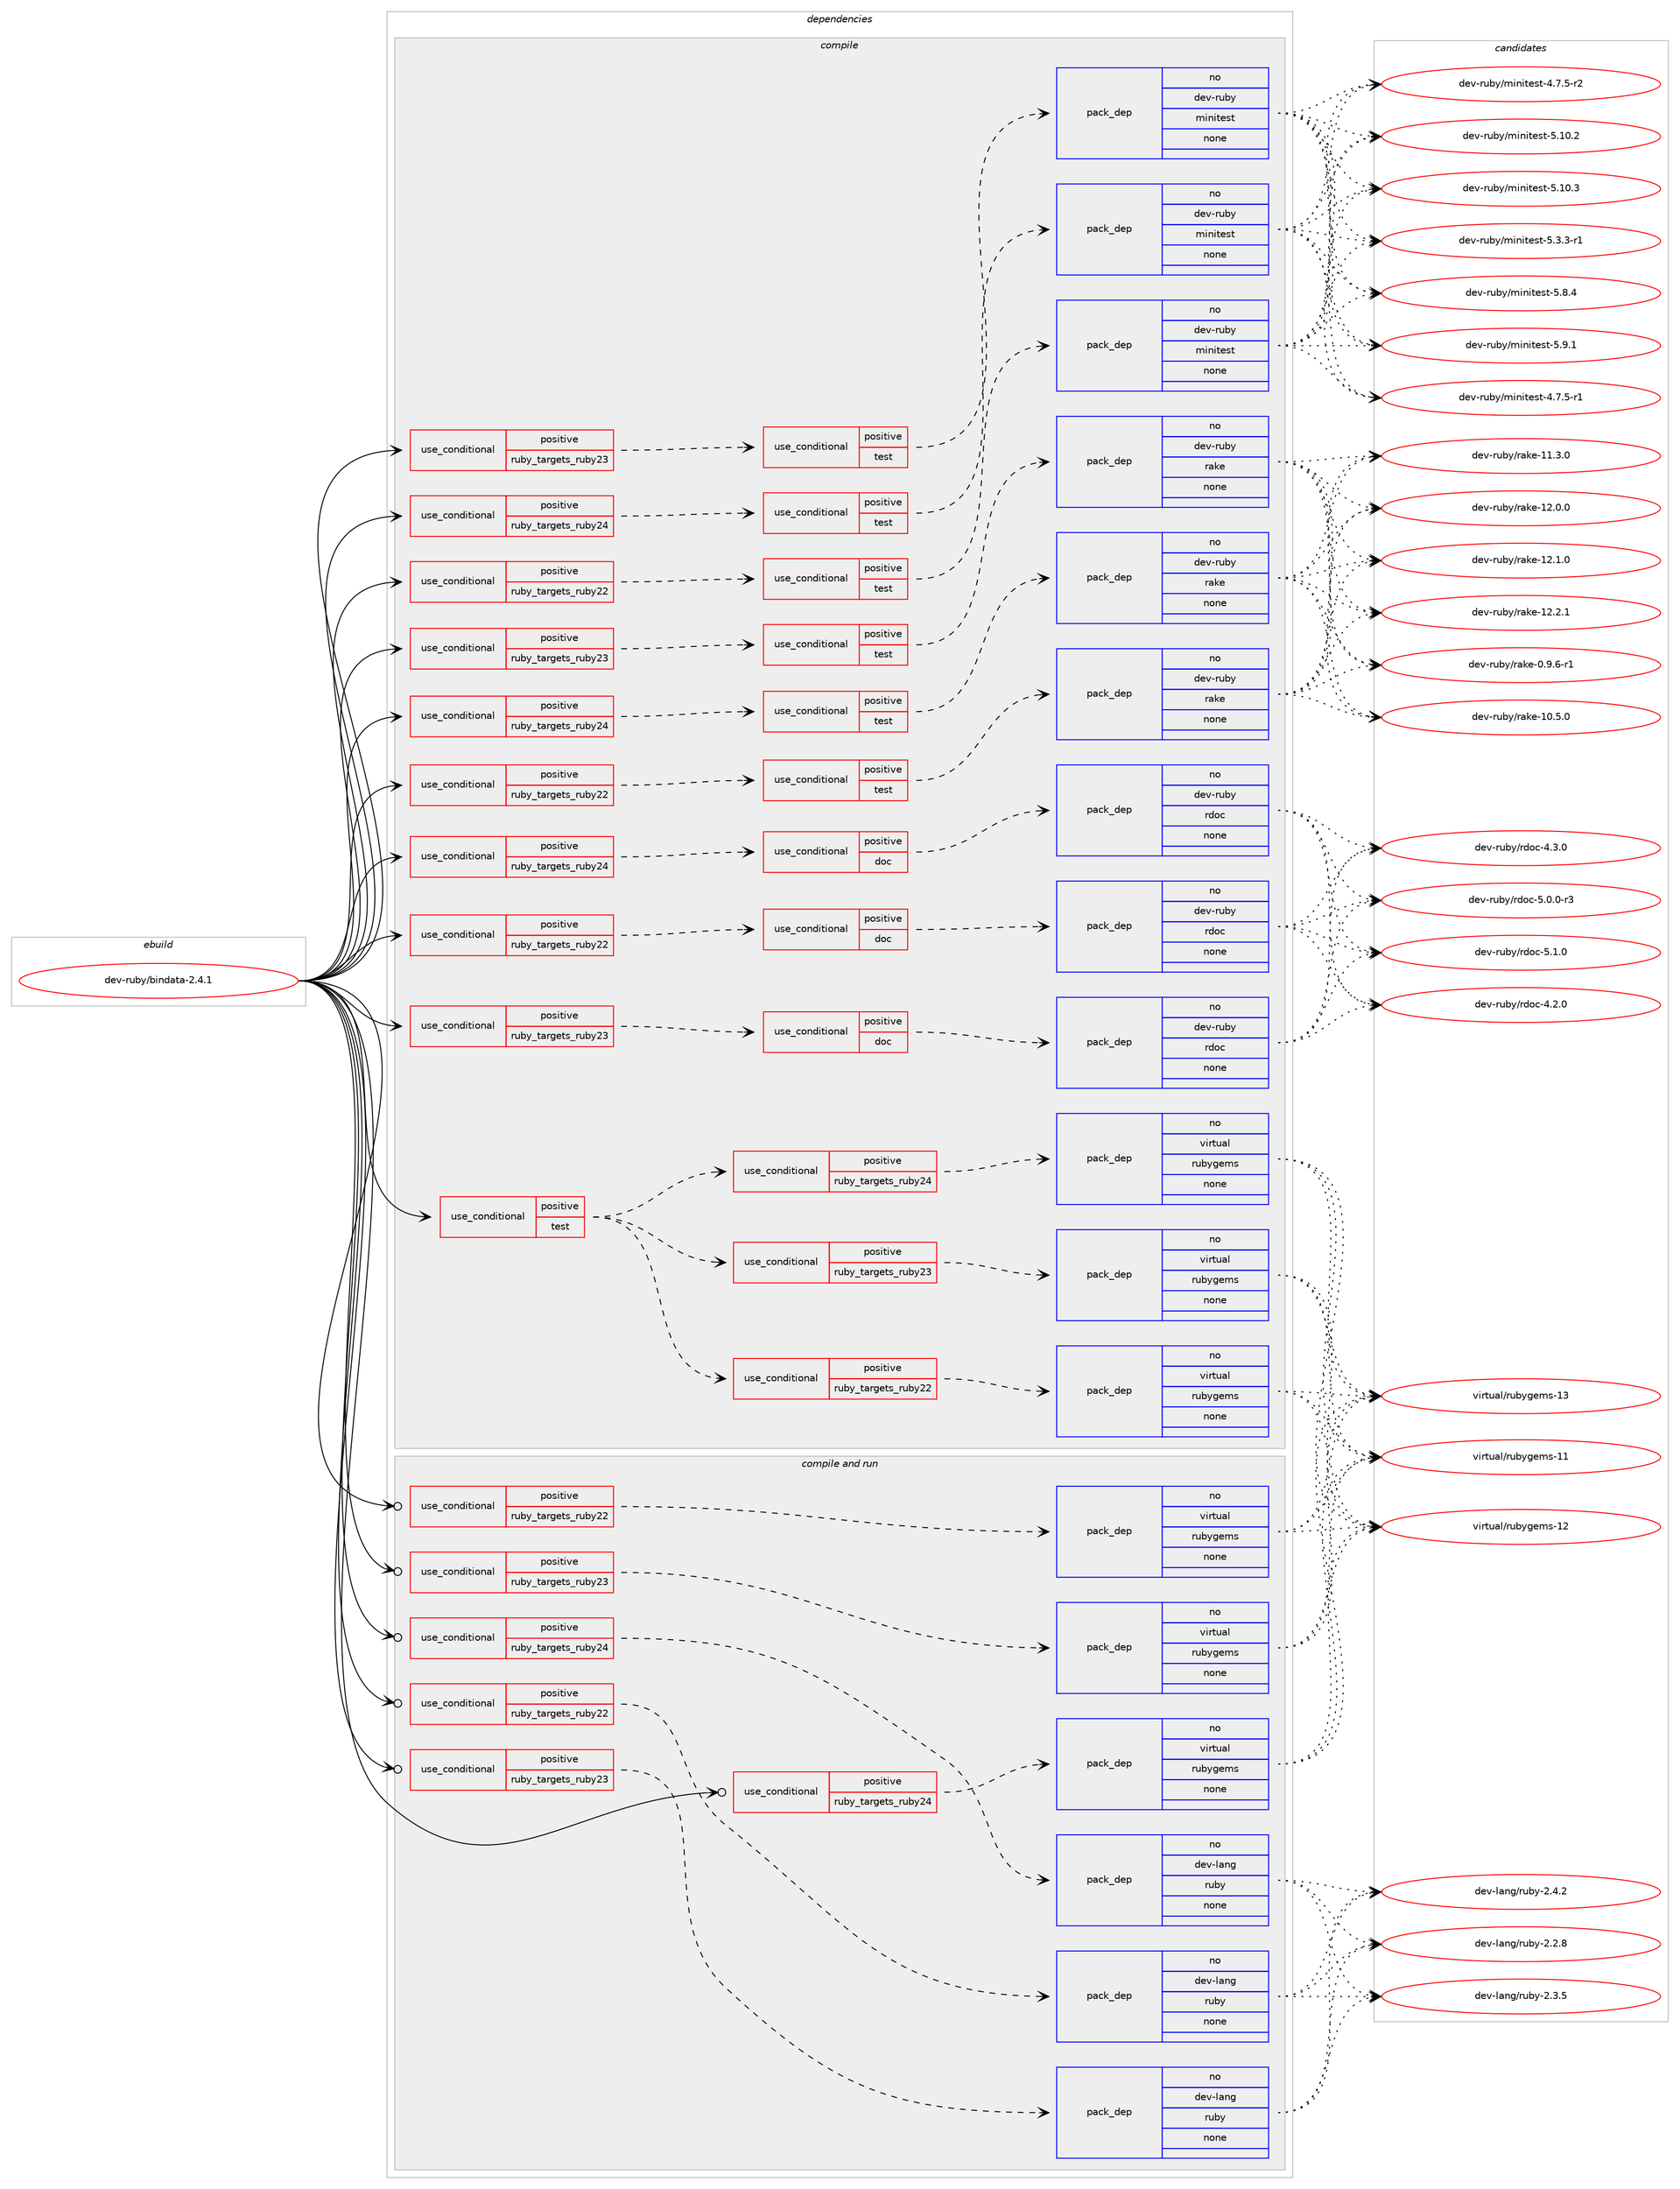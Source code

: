 digraph prolog {

# *************
# Graph options
# *************

newrank=true;
concentrate=true;
compound=true;
graph [rankdir=LR,fontname=Helvetica,fontsize=10,ranksep=1.5];#, ranksep=2.5, nodesep=0.2];
edge  [arrowhead=vee];
node  [fontname=Helvetica,fontsize=10];

# **********
# The ebuild
# **********

subgraph cluster_leftcol {
color=gray;
rank=same;
label=<<i>ebuild</i>>;
id [label="dev-ruby/bindata-2.4.1", color=red, width=4, href="../dev-ruby/bindata-2.4.1.svg"];
}

# ****************
# The dependencies
# ****************

subgraph cluster_midcol {
color=gray;
label=<<i>dependencies</i>>;
subgraph cluster_compile {
fillcolor="#eeeeee";
style=filled;
label=<<i>compile</i>>;
subgraph cond52737 {
dependency230314 [label=<<TABLE BORDER="0" CELLBORDER="1" CELLSPACING="0" CELLPADDING="4"><TR><TD ROWSPAN="3" CELLPADDING="10">use_conditional</TD></TR><TR><TD>positive</TD></TR><TR><TD>ruby_targets_ruby22</TD></TR></TABLE>>, shape=none, color=red];
subgraph cond52738 {
dependency230315 [label=<<TABLE BORDER="0" CELLBORDER="1" CELLSPACING="0" CELLPADDING="4"><TR><TD ROWSPAN="3" CELLPADDING="10">use_conditional</TD></TR><TR><TD>positive</TD></TR><TR><TD>doc</TD></TR></TABLE>>, shape=none, color=red];
subgraph pack173503 {
dependency230316 [label=<<TABLE BORDER="0" CELLBORDER="1" CELLSPACING="0" CELLPADDING="4" WIDTH="220"><TR><TD ROWSPAN="6" CELLPADDING="30">pack_dep</TD></TR><TR><TD WIDTH="110">no</TD></TR><TR><TD>dev-ruby</TD></TR><TR><TD>rdoc</TD></TR><TR><TD>none</TD></TR><TR><TD></TD></TR></TABLE>>, shape=none, color=blue];
}
dependency230315:e -> dependency230316:w [weight=20,style="dashed",arrowhead="vee"];
}
dependency230314:e -> dependency230315:w [weight=20,style="dashed",arrowhead="vee"];
}
id:e -> dependency230314:w [weight=20,style="solid",arrowhead="vee"];
subgraph cond52739 {
dependency230317 [label=<<TABLE BORDER="0" CELLBORDER="1" CELLSPACING="0" CELLPADDING="4"><TR><TD ROWSPAN="3" CELLPADDING="10">use_conditional</TD></TR><TR><TD>positive</TD></TR><TR><TD>ruby_targets_ruby22</TD></TR></TABLE>>, shape=none, color=red];
subgraph cond52740 {
dependency230318 [label=<<TABLE BORDER="0" CELLBORDER="1" CELLSPACING="0" CELLPADDING="4"><TR><TD ROWSPAN="3" CELLPADDING="10">use_conditional</TD></TR><TR><TD>positive</TD></TR><TR><TD>test</TD></TR></TABLE>>, shape=none, color=red];
subgraph pack173504 {
dependency230319 [label=<<TABLE BORDER="0" CELLBORDER="1" CELLSPACING="0" CELLPADDING="4" WIDTH="220"><TR><TD ROWSPAN="6" CELLPADDING="30">pack_dep</TD></TR><TR><TD WIDTH="110">no</TD></TR><TR><TD>dev-ruby</TD></TR><TR><TD>minitest</TD></TR><TR><TD>none</TD></TR><TR><TD></TD></TR></TABLE>>, shape=none, color=blue];
}
dependency230318:e -> dependency230319:w [weight=20,style="dashed",arrowhead="vee"];
}
dependency230317:e -> dependency230318:w [weight=20,style="dashed",arrowhead="vee"];
}
id:e -> dependency230317:w [weight=20,style="solid",arrowhead="vee"];
subgraph cond52741 {
dependency230320 [label=<<TABLE BORDER="0" CELLBORDER="1" CELLSPACING="0" CELLPADDING="4"><TR><TD ROWSPAN="3" CELLPADDING="10">use_conditional</TD></TR><TR><TD>positive</TD></TR><TR><TD>ruby_targets_ruby22</TD></TR></TABLE>>, shape=none, color=red];
subgraph cond52742 {
dependency230321 [label=<<TABLE BORDER="0" CELLBORDER="1" CELLSPACING="0" CELLPADDING="4"><TR><TD ROWSPAN="3" CELLPADDING="10">use_conditional</TD></TR><TR><TD>positive</TD></TR><TR><TD>test</TD></TR></TABLE>>, shape=none, color=red];
subgraph pack173505 {
dependency230322 [label=<<TABLE BORDER="0" CELLBORDER="1" CELLSPACING="0" CELLPADDING="4" WIDTH="220"><TR><TD ROWSPAN="6" CELLPADDING="30">pack_dep</TD></TR><TR><TD WIDTH="110">no</TD></TR><TR><TD>dev-ruby</TD></TR><TR><TD>rake</TD></TR><TR><TD>none</TD></TR><TR><TD></TD></TR></TABLE>>, shape=none, color=blue];
}
dependency230321:e -> dependency230322:w [weight=20,style="dashed",arrowhead="vee"];
}
dependency230320:e -> dependency230321:w [weight=20,style="dashed",arrowhead="vee"];
}
id:e -> dependency230320:w [weight=20,style="solid",arrowhead="vee"];
subgraph cond52743 {
dependency230323 [label=<<TABLE BORDER="0" CELLBORDER="1" CELLSPACING="0" CELLPADDING="4"><TR><TD ROWSPAN="3" CELLPADDING="10">use_conditional</TD></TR><TR><TD>positive</TD></TR><TR><TD>ruby_targets_ruby23</TD></TR></TABLE>>, shape=none, color=red];
subgraph cond52744 {
dependency230324 [label=<<TABLE BORDER="0" CELLBORDER="1" CELLSPACING="0" CELLPADDING="4"><TR><TD ROWSPAN="3" CELLPADDING="10">use_conditional</TD></TR><TR><TD>positive</TD></TR><TR><TD>doc</TD></TR></TABLE>>, shape=none, color=red];
subgraph pack173506 {
dependency230325 [label=<<TABLE BORDER="0" CELLBORDER="1" CELLSPACING="0" CELLPADDING="4" WIDTH="220"><TR><TD ROWSPAN="6" CELLPADDING="30">pack_dep</TD></TR><TR><TD WIDTH="110">no</TD></TR><TR><TD>dev-ruby</TD></TR><TR><TD>rdoc</TD></TR><TR><TD>none</TD></TR><TR><TD></TD></TR></TABLE>>, shape=none, color=blue];
}
dependency230324:e -> dependency230325:w [weight=20,style="dashed",arrowhead="vee"];
}
dependency230323:e -> dependency230324:w [weight=20,style="dashed",arrowhead="vee"];
}
id:e -> dependency230323:w [weight=20,style="solid",arrowhead="vee"];
subgraph cond52745 {
dependency230326 [label=<<TABLE BORDER="0" CELLBORDER="1" CELLSPACING="0" CELLPADDING="4"><TR><TD ROWSPAN="3" CELLPADDING="10">use_conditional</TD></TR><TR><TD>positive</TD></TR><TR><TD>ruby_targets_ruby23</TD></TR></TABLE>>, shape=none, color=red];
subgraph cond52746 {
dependency230327 [label=<<TABLE BORDER="0" CELLBORDER="1" CELLSPACING="0" CELLPADDING="4"><TR><TD ROWSPAN="3" CELLPADDING="10">use_conditional</TD></TR><TR><TD>positive</TD></TR><TR><TD>test</TD></TR></TABLE>>, shape=none, color=red];
subgraph pack173507 {
dependency230328 [label=<<TABLE BORDER="0" CELLBORDER="1" CELLSPACING="0" CELLPADDING="4" WIDTH="220"><TR><TD ROWSPAN="6" CELLPADDING="30">pack_dep</TD></TR><TR><TD WIDTH="110">no</TD></TR><TR><TD>dev-ruby</TD></TR><TR><TD>minitest</TD></TR><TR><TD>none</TD></TR><TR><TD></TD></TR></TABLE>>, shape=none, color=blue];
}
dependency230327:e -> dependency230328:w [weight=20,style="dashed",arrowhead="vee"];
}
dependency230326:e -> dependency230327:w [weight=20,style="dashed",arrowhead="vee"];
}
id:e -> dependency230326:w [weight=20,style="solid",arrowhead="vee"];
subgraph cond52747 {
dependency230329 [label=<<TABLE BORDER="0" CELLBORDER="1" CELLSPACING="0" CELLPADDING="4"><TR><TD ROWSPAN="3" CELLPADDING="10">use_conditional</TD></TR><TR><TD>positive</TD></TR><TR><TD>ruby_targets_ruby23</TD></TR></TABLE>>, shape=none, color=red];
subgraph cond52748 {
dependency230330 [label=<<TABLE BORDER="0" CELLBORDER="1" CELLSPACING="0" CELLPADDING="4"><TR><TD ROWSPAN="3" CELLPADDING="10">use_conditional</TD></TR><TR><TD>positive</TD></TR><TR><TD>test</TD></TR></TABLE>>, shape=none, color=red];
subgraph pack173508 {
dependency230331 [label=<<TABLE BORDER="0" CELLBORDER="1" CELLSPACING="0" CELLPADDING="4" WIDTH="220"><TR><TD ROWSPAN="6" CELLPADDING="30">pack_dep</TD></TR><TR><TD WIDTH="110">no</TD></TR><TR><TD>dev-ruby</TD></TR><TR><TD>rake</TD></TR><TR><TD>none</TD></TR><TR><TD></TD></TR></TABLE>>, shape=none, color=blue];
}
dependency230330:e -> dependency230331:w [weight=20,style="dashed",arrowhead="vee"];
}
dependency230329:e -> dependency230330:w [weight=20,style="dashed",arrowhead="vee"];
}
id:e -> dependency230329:w [weight=20,style="solid",arrowhead="vee"];
subgraph cond52749 {
dependency230332 [label=<<TABLE BORDER="0" CELLBORDER="1" CELLSPACING="0" CELLPADDING="4"><TR><TD ROWSPAN="3" CELLPADDING="10">use_conditional</TD></TR><TR><TD>positive</TD></TR><TR><TD>ruby_targets_ruby24</TD></TR></TABLE>>, shape=none, color=red];
subgraph cond52750 {
dependency230333 [label=<<TABLE BORDER="0" CELLBORDER="1" CELLSPACING="0" CELLPADDING="4"><TR><TD ROWSPAN="3" CELLPADDING="10">use_conditional</TD></TR><TR><TD>positive</TD></TR><TR><TD>doc</TD></TR></TABLE>>, shape=none, color=red];
subgraph pack173509 {
dependency230334 [label=<<TABLE BORDER="0" CELLBORDER="1" CELLSPACING="0" CELLPADDING="4" WIDTH="220"><TR><TD ROWSPAN="6" CELLPADDING="30">pack_dep</TD></TR><TR><TD WIDTH="110">no</TD></TR><TR><TD>dev-ruby</TD></TR><TR><TD>rdoc</TD></TR><TR><TD>none</TD></TR><TR><TD></TD></TR></TABLE>>, shape=none, color=blue];
}
dependency230333:e -> dependency230334:w [weight=20,style="dashed",arrowhead="vee"];
}
dependency230332:e -> dependency230333:w [weight=20,style="dashed",arrowhead="vee"];
}
id:e -> dependency230332:w [weight=20,style="solid",arrowhead="vee"];
subgraph cond52751 {
dependency230335 [label=<<TABLE BORDER="0" CELLBORDER="1" CELLSPACING="0" CELLPADDING="4"><TR><TD ROWSPAN="3" CELLPADDING="10">use_conditional</TD></TR><TR><TD>positive</TD></TR><TR><TD>ruby_targets_ruby24</TD></TR></TABLE>>, shape=none, color=red];
subgraph cond52752 {
dependency230336 [label=<<TABLE BORDER="0" CELLBORDER="1" CELLSPACING="0" CELLPADDING="4"><TR><TD ROWSPAN="3" CELLPADDING="10">use_conditional</TD></TR><TR><TD>positive</TD></TR><TR><TD>test</TD></TR></TABLE>>, shape=none, color=red];
subgraph pack173510 {
dependency230337 [label=<<TABLE BORDER="0" CELLBORDER="1" CELLSPACING="0" CELLPADDING="4" WIDTH="220"><TR><TD ROWSPAN="6" CELLPADDING="30">pack_dep</TD></TR><TR><TD WIDTH="110">no</TD></TR><TR><TD>dev-ruby</TD></TR><TR><TD>minitest</TD></TR><TR><TD>none</TD></TR><TR><TD></TD></TR></TABLE>>, shape=none, color=blue];
}
dependency230336:e -> dependency230337:w [weight=20,style="dashed",arrowhead="vee"];
}
dependency230335:e -> dependency230336:w [weight=20,style="dashed",arrowhead="vee"];
}
id:e -> dependency230335:w [weight=20,style="solid",arrowhead="vee"];
subgraph cond52753 {
dependency230338 [label=<<TABLE BORDER="0" CELLBORDER="1" CELLSPACING="0" CELLPADDING="4"><TR><TD ROWSPAN="3" CELLPADDING="10">use_conditional</TD></TR><TR><TD>positive</TD></TR><TR><TD>ruby_targets_ruby24</TD></TR></TABLE>>, shape=none, color=red];
subgraph cond52754 {
dependency230339 [label=<<TABLE BORDER="0" CELLBORDER="1" CELLSPACING="0" CELLPADDING="4"><TR><TD ROWSPAN="3" CELLPADDING="10">use_conditional</TD></TR><TR><TD>positive</TD></TR><TR><TD>test</TD></TR></TABLE>>, shape=none, color=red];
subgraph pack173511 {
dependency230340 [label=<<TABLE BORDER="0" CELLBORDER="1" CELLSPACING="0" CELLPADDING="4" WIDTH="220"><TR><TD ROWSPAN="6" CELLPADDING="30">pack_dep</TD></TR><TR><TD WIDTH="110">no</TD></TR><TR><TD>dev-ruby</TD></TR><TR><TD>rake</TD></TR><TR><TD>none</TD></TR><TR><TD></TD></TR></TABLE>>, shape=none, color=blue];
}
dependency230339:e -> dependency230340:w [weight=20,style="dashed",arrowhead="vee"];
}
dependency230338:e -> dependency230339:w [weight=20,style="dashed",arrowhead="vee"];
}
id:e -> dependency230338:w [weight=20,style="solid",arrowhead="vee"];
subgraph cond52755 {
dependency230341 [label=<<TABLE BORDER="0" CELLBORDER="1" CELLSPACING="0" CELLPADDING="4"><TR><TD ROWSPAN="3" CELLPADDING="10">use_conditional</TD></TR><TR><TD>positive</TD></TR><TR><TD>test</TD></TR></TABLE>>, shape=none, color=red];
subgraph cond52756 {
dependency230342 [label=<<TABLE BORDER="0" CELLBORDER="1" CELLSPACING="0" CELLPADDING="4"><TR><TD ROWSPAN="3" CELLPADDING="10">use_conditional</TD></TR><TR><TD>positive</TD></TR><TR><TD>ruby_targets_ruby22</TD></TR></TABLE>>, shape=none, color=red];
subgraph pack173512 {
dependency230343 [label=<<TABLE BORDER="0" CELLBORDER="1" CELLSPACING="0" CELLPADDING="4" WIDTH="220"><TR><TD ROWSPAN="6" CELLPADDING="30">pack_dep</TD></TR><TR><TD WIDTH="110">no</TD></TR><TR><TD>virtual</TD></TR><TR><TD>rubygems</TD></TR><TR><TD>none</TD></TR><TR><TD></TD></TR></TABLE>>, shape=none, color=blue];
}
dependency230342:e -> dependency230343:w [weight=20,style="dashed",arrowhead="vee"];
}
dependency230341:e -> dependency230342:w [weight=20,style="dashed",arrowhead="vee"];
subgraph cond52757 {
dependency230344 [label=<<TABLE BORDER="0" CELLBORDER="1" CELLSPACING="0" CELLPADDING="4"><TR><TD ROWSPAN="3" CELLPADDING="10">use_conditional</TD></TR><TR><TD>positive</TD></TR><TR><TD>ruby_targets_ruby23</TD></TR></TABLE>>, shape=none, color=red];
subgraph pack173513 {
dependency230345 [label=<<TABLE BORDER="0" CELLBORDER="1" CELLSPACING="0" CELLPADDING="4" WIDTH="220"><TR><TD ROWSPAN="6" CELLPADDING="30">pack_dep</TD></TR><TR><TD WIDTH="110">no</TD></TR><TR><TD>virtual</TD></TR><TR><TD>rubygems</TD></TR><TR><TD>none</TD></TR><TR><TD></TD></TR></TABLE>>, shape=none, color=blue];
}
dependency230344:e -> dependency230345:w [weight=20,style="dashed",arrowhead="vee"];
}
dependency230341:e -> dependency230344:w [weight=20,style="dashed",arrowhead="vee"];
subgraph cond52758 {
dependency230346 [label=<<TABLE BORDER="0" CELLBORDER="1" CELLSPACING="0" CELLPADDING="4"><TR><TD ROWSPAN="3" CELLPADDING="10">use_conditional</TD></TR><TR><TD>positive</TD></TR><TR><TD>ruby_targets_ruby24</TD></TR></TABLE>>, shape=none, color=red];
subgraph pack173514 {
dependency230347 [label=<<TABLE BORDER="0" CELLBORDER="1" CELLSPACING="0" CELLPADDING="4" WIDTH="220"><TR><TD ROWSPAN="6" CELLPADDING="30">pack_dep</TD></TR><TR><TD WIDTH="110">no</TD></TR><TR><TD>virtual</TD></TR><TR><TD>rubygems</TD></TR><TR><TD>none</TD></TR><TR><TD></TD></TR></TABLE>>, shape=none, color=blue];
}
dependency230346:e -> dependency230347:w [weight=20,style="dashed",arrowhead="vee"];
}
dependency230341:e -> dependency230346:w [weight=20,style="dashed",arrowhead="vee"];
}
id:e -> dependency230341:w [weight=20,style="solid",arrowhead="vee"];
}
subgraph cluster_compileandrun {
fillcolor="#eeeeee";
style=filled;
label=<<i>compile and run</i>>;
subgraph cond52759 {
dependency230348 [label=<<TABLE BORDER="0" CELLBORDER="1" CELLSPACING="0" CELLPADDING="4"><TR><TD ROWSPAN="3" CELLPADDING="10">use_conditional</TD></TR><TR><TD>positive</TD></TR><TR><TD>ruby_targets_ruby22</TD></TR></TABLE>>, shape=none, color=red];
subgraph pack173515 {
dependency230349 [label=<<TABLE BORDER="0" CELLBORDER="1" CELLSPACING="0" CELLPADDING="4" WIDTH="220"><TR><TD ROWSPAN="6" CELLPADDING="30">pack_dep</TD></TR><TR><TD WIDTH="110">no</TD></TR><TR><TD>dev-lang</TD></TR><TR><TD>ruby</TD></TR><TR><TD>none</TD></TR><TR><TD></TD></TR></TABLE>>, shape=none, color=blue];
}
dependency230348:e -> dependency230349:w [weight=20,style="dashed",arrowhead="vee"];
}
id:e -> dependency230348:w [weight=20,style="solid",arrowhead="odotvee"];
subgraph cond52760 {
dependency230350 [label=<<TABLE BORDER="0" CELLBORDER="1" CELLSPACING="0" CELLPADDING="4"><TR><TD ROWSPAN="3" CELLPADDING="10">use_conditional</TD></TR><TR><TD>positive</TD></TR><TR><TD>ruby_targets_ruby22</TD></TR></TABLE>>, shape=none, color=red];
subgraph pack173516 {
dependency230351 [label=<<TABLE BORDER="0" CELLBORDER="1" CELLSPACING="0" CELLPADDING="4" WIDTH="220"><TR><TD ROWSPAN="6" CELLPADDING="30">pack_dep</TD></TR><TR><TD WIDTH="110">no</TD></TR><TR><TD>virtual</TD></TR><TR><TD>rubygems</TD></TR><TR><TD>none</TD></TR><TR><TD></TD></TR></TABLE>>, shape=none, color=blue];
}
dependency230350:e -> dependency230351:w [weight=20,style="dashed",arrowhead="vee"];
}
id:e -> dependency230350:w [weight=20,style="solid",arrowhead="odotvee"];
subgraph cond52761 {
dependency230352 [label=<<TABLE BORDER="0" CELLBORDER="1" CELLSPACING="0" CELLPADDING="4"><TR><TD ROWSPAN="3" CELLPADDING="10">use_conditional</TD></TR><TR><TD>positive</TD></TR><TR><TD>ruby_targets_ruby23</TD></TR></TABLE>>, shape=none, color=red];
subgraph pack173517 {
dependency230353 [label=<<TABLE BORDER="0" CELLBORDER="1" CELLSPACING="0" CELLPADDING="4" WIDTH="220"><TR><TD ROWSPAN="6" CELLPADDING="30">pack_dep</TD></TR><TR><TD WIDTH="110">no</TD></TR><TR><TD>dev-lang</TD></TR><TR><TD>ruby</TD></TR><TR><TD>none</TD></TR><TR><TD></TD></TR></TABLE>>, shape=none, color=blue];
}
dependency230352:e -> dependency230353:w [weight=20,style="dashed",arrowhead="vee"];
}
id:e -> dependency230352:w [weight=20,style="solid",arrowhead="odotvee"];
subgraph cond52762 {
dependency230354 [label=<<TABLE BORDER="0" CELLBORDER="1" CELLSPACING="0" CELLPADDING="4"><TR><TD ROWSPAN="3" CELLPADDING="10">use_conditional</TD></TR><TR><TD>positive</TD></TR><TR><TD>ruby_targets_ruby23</TD></TR></TABLE>>, shape=none, color=red];
subgraph pack173518 {
dependency230355 [label=<<TABLE BORDER="0" CELLBORDER="1" CELLSPACING="0" CELLPADDING="4" WIDTH="220"><TR><TD ROWSPAN="6" CELLPADDING="30">pack_dep</TD></TR><TR><TD WIDTH="110">no</TD></TR><TR><TD>virtual</TD></TR><TR><TD>rubygems</TD></TR><TR><TD>none</TD></TR><TR><TD></TD></TR></TABLE>>, shape=none, color=blue];
}
dependency230354:e -> dependency230355:w [weight=20,style="dashed",arrowhead="vee"];
}
id:e -> dependency230354:w [weight=20,style="solid",arrowhead="odotvee"];
subgraph cond52763 {
dependency230356 [label=<<TABLE BORDER="0" CELLBORDER="1" CELLSPACING="0" CELLPADDING="4"><TR><TD ROWSPAN="3" CELLPADDING="10">use_conditional</TD></TR><TR><TD>positive</TD></TR><TR><TD>ruby_targets_ruby24</TD></TR></TABLE>>, shape=none, color=red];
subgraph pack173519 {
dependency230357 [label=<<TABLE BORDER="0" CELLBORDER="1" CELLSPACING="0" CELLPADDING="4" WIDTH="220"><TR><TD ROWSPAN="6" CELLPADDING="30">pack_dep</TD></TR><TR><TD WIDTH="110">no</TD></TR><TR><TD>dev-lang</TD></TR><TR><TD>ruby</TD></TR><TR><TD>none</TD></TR><TR><TD></TD></TR></TABLE>>, shape=none, color=blue];
}
dependency230356:e -> dependency230357:w [weight=20,style="dashed",arrowhead="vee"];
}
id:e -> dependency230356:w [weight=20,style="solid",arrowhead="odotvee"];
subgraph cond52764 {
dependency230358 [label=<<TABLE BORDER="0" CELLBORDER="1" CELLSPACING="0" CELLPADDING="4"><TR><TD ROWSPAN="3" CELLPADDING="10">use_conditional</TD></TR><TR><TD>positive</TD></TR><TR><TD>ruby_targets_ruby24</TD></TR></TABLE>>, shape=none, color=red];
subgraph pack173520 {
dependency230359 [label=<<TABLE BORDER="0" CELLBORDER="1" CELLSPACING="0" CELLPADDING="4" WIDTH="220"><TR><TD ROWSPAN="6" CELLPADDING="30">pack_dep</TD></TR><TR><TD WIDTH="110">no</TD></TR><TR><TD>virtual</TD></TR><TR><TD>rubygems</TD></TR><TR><TD>none</TD></TR><TR><TD></TD></TR></TABLE>>, shape=none, color=blue];
}
dependency230358:e -> dependency230359:w [weight=20,style="dashed",arrowhead="vee"];
}
id:e -> dependency230358:w [weight=20,style="solid",arrowhead="odotvee"];
}
subgraph cluster_run {
fillcolor="#eeeeee";
style=filled;
label=<<i>run</i>>;
}
}

# **************
# The candidates
# **************

subgraph cluster_choices {
rank=same;
color=gray;
label=<<i>candidates</i>>;

subgraph choice173503 {
color=black;
nodesep=1;
choice10010111845114117981214711410011199455246504648 [label="dev-ruby/rdoc-4.2.0", color=red, width=4,href="../dev-ruby/rdoc-4.2.0.svg"];
choice10010111845114117981214711410011199455246514648 [label="dev-ruby/rdoc-4.3.0", color=red, width=4,href="../dev-ruby/rdoc-4.3.0.svg"];
choice100101118451141179812147114100111994553464846484511451 [label="dev-ruby/rdoc-5.0.0-r3", color=red, width=4,href="../dev-ruby/rdoc-5.0.0-r3.svg"];
choice10010111845114117981214711410011199455346494648 [label="dev-ruby/rdoc-5.1.0", color=red, width=4,href="../dev-ruby/rdoc-5.1.0.svg"];
dependency230316:e -> choice10010111845114117981214711410011199455246504648:w [style=dotted,weight="100"];
dependency230316:e -> choice10010111845114117981214711410011199455246514648:w [style=dotted,weight="100"];
dependency230316:e -> choice100101118451141179812147114100111994553464846484511451:w [style=dotted,weight="100"];
dependency230316:e -> choice10010111845114117981214711410011199455346494648:w [style=dotted,weight="100"];
}
subgraph choice173504 {
color=black;
nodesep=1;
choice1001011184511411798121471091051101051161011151164552465546534511449 [label="dev-ruby/minitest-4.7.5-r1", color=red, width=4,href="../dev-ruby/minitest-4.7.5-r1.svg"];
choice1001011184511411798121471091051101051161011151164552465546534511450 [label="dev-ruby/minitest-4.7.5-r2", color=red, width=4,href="../dev-ruby/minitest-4.7.5-r2.svg"];
choice10010111845114117981214710910511010511610111511645534649484650 [label="dev-ruby/minitest-5.10.2", color=red, width=4,href="../dev-ruby/minitest-5.10.2.svg"];
choice10010111845114117981214710910511010511610111511645534649484651 [label="dev-ruby/minitest-5.10.3", color=red, width=4,href="../dev-ruby/minitest-5.10.3.svg"];
choice1001011184511411798121471091051101051161011151164553465146514511449 [label="dev-ruby/minitest-5.3.3-r1", color=red, width=4,href="../dev-ruby/minitest-5.3.3-r1.svg"];
choice100101118451141179812147109105110105116101115116455346564652 [label="dev-ruby/minitest-5.8.4", color=red, width=4,href="../dev-ruby/minitest-5.8.4.svg"];
choice100101118451141179812147109105110105116101115116455346574649 [label="dev-ruby/minitest-5.9.1", color=red, width=4,href="../dev-ruby/minitest-5.9.1.svg"];
dependency230319:e -> choice1001011184511411798121471091051101051161011151164552465546534511449:w [style=dotted,weight="100"];
dependency230319:e -> choice1001011184511411798121471091051101051161011151164552465546534511450:w [style=dotted,weight="100"];
dependency230319:e -> choice10010111845114117981214710910511010511610111511645534649484650:w [style=dotted,weight="100"];
dependency230319:e -> choice10010111845114117981214710910511010511610111511645534649484651:w [style=dotted,weight="100"];
dependency230319:e -> choice1001011184511411798121471091051101051161011151164553465146514511449:w [style=dotted,weight="100"];
dependency230319:e -> choice100101118451141179812147109105110105116101115116455346564652:w [style=dotted,weight="100"];
dependency230319:e -> choice100101118451141179812147109105110105116101115116455346574649:w [style=dotted,weight="100"];
}
subgraph choice173505 {
color=black;
nodesep=1;
choice100101118451141179812147114971071014548465746544511449 [label="dev-ruby/rake-0.9.6-r1", color=red, width=4,href="../dev-ruby/rake-0.9.6-r1.svg"];
choice1001011184511411798121471149710710145494846534648 [label="dev-ruby/rake-10.5.0", color=red, width=4,href="../dev-ruby/rake-10.5.0.svg"];
choice1001011184511411798121471149710710145494946514648 [label="dev-ruby/rake-11.3.0", color=red, width=4,href="../dev-ruby/rake-11.3.0.svg"];
choice1001011184511411798121471149710710145495046484648 [label="dev-ruby/rake-12.0.0", color=red, width=4,href="../dev-ruby/rake-12.0.0.svg"];
choice1001011184511411798121471149710710145495046494648 [label="dev-ruby/rake-12.1.0", color=red, width=4,href="../dev-ruby/rake-12.1.0.svg"];
choice1001011184511411798121471149710710145495046504649 [label="dev-ruby/rake-12.2.1", color=red, width=4,href="../dev-ruby/rake-12.2.1.svg"];
dependency230322:e -> choice100101118451141179812147114971071014548465746544511449:w [style=dotted,weight="100"];
dependency230322:e -> choice1001011184511411798121471149710710145494846534648:w [style=dotted,weight="100"];
dependency230322:e -> choice1001011184511411798121471149710710145494946514648:w [style=dotted,weight="100"];
dependency230322:e -> choice1001011184511411798121471149710710145495046484648:w [style=dotted,weight="100"];
dependency230322:e -> choice1001011184511411798121471149710710145495046494648:w [style=dotted,weight="100"];
dependency230322:e -> choice1001011184511411798121471149710710145495046504649:w [style=dotted,weight="100"];
}
subgraph choice173506 {
color=black;
nodesep=1;
choice10010111845114117981214711410011199455246504648 [label="dev-ruby/rdoc-4.2.0", color=red, width=4,href="../dev-ruby/rdoc-4.2.0.svg"];
choice10010111845114117981214711410011199455246514648 [label="dev-ruby/rdoc-4.3.0", color=red, width=4,href="../dev-ruby/rdoc-4.3.0.svg"];
choice100101118451141179812147114100111994553464846484511451 [label="dev-ruby/rdoc-5.0.0-r3", color=red, width=4,href="../dev-ruby/rdoc-5.0.0-r3.svg"];
choice10010111845114117981214711410011199455346494648 [label="dev-ruby/rdoc-5.1.0", color=red, width=4,href="../dev-ruby/rdoc-5.1.0.svg"];
dependency230325:e -> choice10010111845114117981214711410011199455246504648:w [style=dotted,weight="100"];
dependency230325:e -> choice10010111845114117981214711410011199455246514648:w [style=dotted,weight="100"];
dependency230325:e -> choice100101118451141179812147114100111994553464846484511451:w [style=dotted,weight="100"];
dependency230325:e -> choice10010111845114117981214711410011199455346494648:w [style=dotted,weight="100"];
}
subgraph choice173507 {
color=black;
nodesep=1;
choice1001011184511411798121471091051101051161011151164552465546534511449 [label="dev-ruby/minitest-4.7.5-r1", color=red, width=4,href="../dev-ruby/minitest-4.7.5-r1.svg"];
choice1001011184511411798121471091051101051161011151164552465546534511450 [label="dev-ruby/minitest-4.7.5-r2", color=red, width=4,href="../dev-ruby/minitest-4.7.5-r2.svg"];
choice10010111845114117981214710910511010511610111511645534649484650 [label="dev-ruby/minitest-5.10.2", color=red, width=4,href="../dev-ruby/minitest-5.10.2.svg"];
choice10010111845114117981214710910511010511610111511645534649484651 [label="dev-ruby/minitest-5.10.3", color=red, width=4,href="../dev-ruby/minitest-5.10.3.svg"];
choice1001011184511411798121471091051101051161011151164553465146514511449 [label="dev-ruby/minitest-5.3.3-r1", color=red, width=4,href="../dev-ruby/minitest-5.3.3-r1.svg"];
choice100101118451141179812147109105110105116101115116455346564652 [label="dev-ruby/minitest-5.8.4", color=red, width=4,href="../dev-ruby/minitest-5.8.4.svg"];
choice100101118451141179812147109105110105116101115116455346574649 [label="dev-ruby/minitest-5.9.1", color=red, width=4,href="../dev-ruby/minitest-5.9.1.svg"];
dependency230328:e -> choice1001011184511411798121471091051101051161011151164552465546534511449:w [style=dotted,weight="100"];
dependency230328:e -> choice1001011184511411798121471091051101051161011151164552465546534511450:w [style=dotted,weight="100"];
dependency230328:e -> choice10010111845114117981214710910511010511610111511645534649484650:w [style=dotted,weight="100"];
dependency230328:e -> choice10010111845114117981214710910511010511610111511645534649484651:w [style=dotted,weight="100"];
dependency230328:e -> choice1001011184511411798121471091051101051161011151164553465146514511449:w [style=dotted,weight="100"];
dependency230328:e -> choice100101118451141179812147109105110105116101115116455346564652:w [style=dotted,weight="100"];
dependency230328:e -> choice100101118451141179812147109105110105116101115116455346574649:w [style=dotted,weight="100"];
}
subgraph choice173508 {
color=black;
nodesep=1;
choice100101118451141179812147114971071014548465746544511449 [label="dev-ruby/rake-0.9.6-r1", color=red, width=4,href="../dev-ruby/rake-0.9.6-r1.svg"];
choice1001011184511411798121471149710710145494846534648 [label="dev-ruby/rake-10.5.0", color=red, width=4,href="../dev-ruby/rake-10.5.0.svg"];
choice1001011184511411798121471149710710145494946514648 [label="dev-ruby/rake-11.3.0", color=red, width=4,href="../dev-ruby/rake-11.3.0.svg"];
choice1001011184511411798121471149710710145495046484648 [label="dev-ruby/rake-12.0.0", color=red, width=4,href="../dev-ruby/rake-12.0.0.svg"];
choice1001011184511411798121471149710710145495046494648 [label="dev-ruby/rake-12.1.0", color=red, width=4,href="../dev-ruby/rake-12.1.0.svg"];
choice1001011184511411798121471149710710145495046504649 [label="dev-ruby/rake-12.2.1", color=red, width=4,href="../dev-ruby/rake-12.2.1.svg"];
dependency230331:e -> choice100101118451141179812147114971071014548465746544511449:w [style=dotted,weight="100"];
dependency230331:e -> choice1001011184511411798121471149710710145494846534648:w [style=dotted,weight="100"];
dependency230331:e -> choice1001011184511411798121471149710710145494946514648:w [style=dotted,weight="100"];
dependency230331:e -> choice1001011184511411798121471149710710145495046484648:w [style=dotted,weight="100"];
dependency230331:e -> choice1001011184511411798121471149710710145495046494648:w [style=dotted,weight="100"];
dependency230331:e -> choice1001011184511411798121471149710710145495046504649:w [style=dotted,weight="100"];
}
subgraph choice173509 {
color=black;
nodesep=1;
choice10010111845114117981214711410011199455246504648 [label="dev-ruby/rdoc-4.2.0", color=red, width=4,href="../dev-ruby/rdoc-4.2.0.svg"];
choice10010111845114117981214711410011199455246514648 [label="dev-ruby/rdoc-4.3.0", color=red, width=4,href="../dev-ruby/rdoc-4.3.0.svg"];
choice100101118451141179812147114100111994553464846484511451 [label="dev-ruby/rdoc-5.0.0-r3", color=red, width=4,href="../dev-ruby/rdoc-5.0.0-r3.svg"];
choice10010111845114117981214711410011199455346494648 [label="dev-ruby/rdoc-5.1.0", color=red, width=4,href="../dev-ruby/rdoc-5.1.0.svg"];
dependency230334:e -> choice10010111845114117981214711410011199455246504648:w [style=dotted,weight="100"];
dependency230334:e -> choice10010111845114117981214711410011199455246514648:w [style=dotted,weight="100"];
dependency230334:e -> choice100101118451141179812147114100111994553464846484511451:w [style=dotted,weight="100"];
dependency230334:e -> choice10010111845114117981214711410011199455346494648:w [style=dotted,weight="100"];
}
subgraph choice173510 {
color=black;
nodesep=1;
choice1001011184511411798121471091051101051161011151164552465546534511449 [label="dev-ruby/minitest-4.7.5-r1", color=red, width=4,href="../dev-ruby/minitest-4.7.5-r1.svg"];
choice1001011184511411798121471091051101051161011151164552465546534511450 [label="dev-ruby/minitest-4.7.5-r2", color=red, width=4,href="../dev-ruby/minitest-4.7.5-r2.svg"];
choice10010111845114117981214710910511010511610111511645534649484650 [label="dev-ruby/minitest-5.10.2", color=red, width=4,href="../dev-ruby/minitest-5.10.2.svg"];
choice10010111845114117981214710910511010511610111511645534649484651 [label="dev-ruby/minitest-5.10.3", color=red, width=4,href="../dev-ruby/minitest-5.10.3.svg"];
choice1001011184511411798121471091051101051161011151164553465146514511449 [label="dev-ruby/minitest-5.3.3-r1", color=red, width=4,href="../dev-ruby/minitest-5.3.3-r1.svg"];
choice100101118451141179812147109105110105116101115116455346564652 [label="dev-ruby/minitest-5.8.4", color=red, width=4,href="../dev-ruby/minitest-5.8.4.svg"];
choice100101118451141179812147109105110105116101115116455346574649 [label="dev-ruby/minitest-5.9.1", color=red, width=4,href="../dev-ruby/minitest-5.9.1.svg"];
dependency230337:e -> choice1001011184511411798121471091051101051161011151164552465546534511449:w [style=dotted,weight="100"];
dependency230337:e -> choice1001011184511411798121471091051101051161011151164552465546534511450:w [style=dotted,weight="100"];
dependency230337:e -> choice10010111845114117981214710910511010511610111511645534649484650:w [style=dotted,weight="100"];
dependency230337:e -> choice10010111845114117981214710910511010511610111511645534649484651:w [style=dotted,weight="100"];
dependency230337:e -> choice1001011184511411798121471091051101051161011151164553465146514511449:w [style=dotted,weight="100"];
dependency230337:e -> choice100101118451141179812147109105110105116101115116455346564652:w [style=dotted,weight="100"];
dependency230337:e -> choice100101118451141179812147109105110105116101115116455346574649:w [style=dotted,weight="100"];
}
subgraph choice173511 {
color=black;
nodesep=1;
choice100101118451141179812147114971071014548465746544511449 [label="dev-ruby/rake-0.9.6-r1", color=red, width=4,href="../dev-ruby/rake-0.9.6-r1.svg"];
choice1001011184511411798121471149710710145494846534648 [label="dev-ruby/rake-10.5.0", color=red, width=4,href="../dev-ruby/rake-10.5.0.svg"];
choice1001011184511411798121471149710710145494946514648 [label="dev-ruby/rake-11.3.0", color=red, width=4,href="../dev-ruby/rake-11.3.0.svg"];
choice1001011184511411798121471149710710145495046484648 [label="dev-ruby/rake-12.0.0", color=red, width=4,href="../dev-ruby/rake-12.0.0.svg"];
choice1001011184511411798121471149710710145495046494648 [label="dev-ruby/rake-12.1.0", color=red, width=4,href="../dev-ruby/rake-12.1.0.svg"];
choice1001011184511411798121471149710710145495046504649 [label="dev-ruby/rake-12.2.1", color=red, width=4,href="../dev-ruby/rake-12.2.1.svg"];
dependency230340:e -> choice100101118451141179812147114971071014548465746544511449:w [style=dotted,weight="100"];
dependency230340:e -> choice1001011184511411798121471149710710145494846534648:w [style=dotted,weight="100"];
dependency230340:e -> choice1001011184511411798121471149710710145494946514648:w [style=dotted,weight="100"];
dependency230340:e -> choice1001011184511411798121471149710710145495046484648:w [style=dotted,weight="100"];
dependency230340:e -> choice1001011184511411798121471149710710145495046494648:w [style=dotted,weight="100"];
dependency230340:e -> choice1001011184511411798121471149710710145495046504649:w [style=dotted,weight="100"];
}
subgraph choice173512 {
color=black;
nodesep=1;
choice118105114116117971084711411798121103101109115454949 [label="virtual/rubygems-11", color=red, width=4,href="../virtual/rubygems-11.svg"];
choice118105114116117971084711411798121103101109115454950 [label="virtual/rubygems-12", color=red, width=4,href="../virtual/rubygems-12.svg"];
choice118105114116117971084711411798121103101109115454951 [label="virtual/rubygems-13", color=red, width=4,href="../virtual/rubygems-13.svg"];
dependency230343:e -> choice118105114116117971084711411798121103101109115454949:w [style=dotted,weight="100"];
dependency230343:e -> choice118105114116117971084711411798121103101109115454950:w [style=dotted,weight="100"];
dependency230343:e -> choice118105114116117971084711411798121103101109115454951:w [style=dotted,weight="100"];
}
subgraph choice173513 {
color=black;
nodesep=1;
choice118105114116117971084711411798121103101109115454949 [label="virtual/rubygems-11", color=red, width=4,href="../virtual/rubygems-11.svg"];
choice118105114116117971084711411798121103101109115454950 [label="virtual/rubygems-12", color=red, width=4,href="../virtual/rubygems-12.svg"];
choice118105114116117971084711411798121103101109115454951 [label="virtual/rubygems-13", color=red, width=4,href="../virtual/rubygems-13.svg"];
dependency230345:e -> choice118105114116117971084711411798121103101109115454949:w [style=dotted,weight="100"];
dependency230345:e -> choice118105114116117971084711411798121103101109115454950:w [style=dotted,weight="100"];
dependency230345:e -> choice118105114116117971084711411798121103101109115454951:w [style=dotted,weight="100"];
}
subgraph choice173514 {
color=black;
nodesep=1;
choice118105114116117971084711411798121103101109115454949 [label="virtual/rubygems-11", color=red, width=4,href="../virtual/rubygems-11.svg"];
choice118105114116117971084711411798121103101109115454950 [label="virtual/rubygems-12", color=red, width=4,href="../virtual/rubygems-12.svg"];
choice118105114116117971084711411798121103101109115454951 [label="virtual/rubygems-13", color=red, width=4,href="../virtual/rubygems-13.svg"];
dependency230347:e -> choice118105114116117971084711411798121103101109115454949:w [style=dotted,weight="100"];
dependency230347:e -> choice118105114116117971084711411798121103101109115454950:w [style=dotted,weight="100"];
dependency230347:e -> choice118105114116117971084711411798121103101109115454951:w [style=dotted,weight="100"];
}
subgraph choice173515 {
color=black;
nodesep=1;
choice10010111845108971101034711411798121455046504656 [label="dev-lang/ruby-2.2.8", color=red, width=4,href="../dev-lang/ruby-2.2.8.svg"];
choice10010111845108971101034711411798121455046514653 [label="dev-lang/ruby-2.3.5", color=red, width=4,href="../dev-lang/ruby-2.3.5.svg"];
choice10010111845108971101034711411798121455046524650 [label="dev-lang/ruby-2.4.2", color=red, width=4,href="../dev-lang/ruby-2.4.2.svg"];
dependency230349:e -> choice10010111845108971101034711411798121455046504656:w [style=dotted,weight="100"];
dependency230349:e -> choice10010111845108971101034711411798121455046514653:w [style=dotted,weight="100"];
dependency230349:e -> choice10010111845108971101034711411798121455046524650:w [style=dotted,weight="100"];
}
subgraph choice173516 {
color=black;
nodesep=1;
choice118105114116117971084711411798121103101109115454949 [label="virtual/rubygems-11", color=red, width=4,href="../virtual/rubygems-11.svg"];
choice118105114116117971084711411798121103101109115454950 [label="virtual/rubygems-12", color=red, width=4,href="../virtual/rubygems-12.svg"];
choice118105114116117971084711411798121103101109115454951 [label="virtual/rubygems-13", color=red, width=4,href="../virtual/rubygems-13.svg"];
dependency230351:e -> choice118105114116117971084711411798121103101109115454949:w [style=dotted,weight="100"];
dependency230351:e -> choice118105114116117971084711411798121103101109115454950:w [style=dotted,weight="100"];
dependency230351:e -> choice118105114116117971084711411798121103101109115454951:w [style=dotted,weight="100"];
}
subgraph choice173517 {
color=black;
nodesep=1;
choice10010111845108971101034711411798121455046504656 [label="dev-lang/ruby-2.2.8", color=red, width=4,href="../dev-lang/ruby-2.2.8.svg"];
choice10010111845108971101034711411798121455046514653 [label="dev-lang/ruby-2.3.5", color=red, width=4,href="../dev-lang/ruby-2.3.5.svg"];
choice10010111845108971101034711411798121455046524650 [label="dev-lang/ruby-2.4.2", color=red, width=4,href="../dev-lang/ruby-2.4.2.svg"];
dependency230353:e -> choice10010111845108971101034711411798121455046504656:w [style=dotted,weight="100"];
dependency230353:e -> choice10010111845108971101034711411798121455046514653:w [style=dotted,weight="100"];
dependency230353:e -> choice10010111845108971101034711411798121455046524650:w [style=dotted,weight="100"];
}
subgraph choice173518 {
color=black;
nodesep=1;
choice118105114116117971084711411798121103101109115454949 [label="virtual/rubygems-11", color=red, width=4,href="../virtual/rubygems-11.svg"];
choice118105114116117971084711411798121103101109115454950 [label="virtual/rubygems-12", color=red, width=4,href="../virtual/rubygems-12.svg"];
choice118105114116117971084711411798121103101109115454951 [label="virtual/rubygems-13", color=red, width=4,href="../virtual/rubygems-13.svg"];
dependency230355:e -> choice118105114116117971084711411798121103101109115454949:w [style=dotted,weight="100"];
dependency230355:e -> choice118105114116117971084711411798121103101109115454950:w [style=dotted,weight="100"];
dependency230355:e -> choice118105114116117971084711411798121103101109115454951:w [style=dotted,weight="100"];
}
subgraph choice173519 {
color=black;
nodesep=1;
choice10010111845108971101034711411798121455046504656 [label="dev-lang/ruby-2.2.8", color=red, width=4,href="../dev-lang/ruby-2.2.8.svg"];
choice10010111845108971101034711411798121455046514653 [label="dev-lang/ruby-2.3.5", color=red, width=4,href="../dev-lang/ruby-2.3.5.svg"];
choice10010111845108971101034711411798121455046524650 [label="dev-lang/ruby-2.4.2", color=red, width=4,href="../dev-lang/ruby-2.4.2.svg"];
dependency230357:e -> choice10010111845108971101034711411798121455046504656:w [style=dotted,weight="100"];
dependency230357:e -> choice10010111845108971101034711411798121455046514653:w [style=dotted,weight="100"];
dependency230357:e -> choice10010111845108971101034711411798121455046524650:w [style=dotted,weight="100"];
}
subgraph choice173520 {
color=black;
nodesep=1;
choice118105114116117971084711411798121103101109115454949 [label="virtual/rubygems-11", color=red, width=4,href="../virtual/rubygems-11.svg"];
choice118105114116117971084711411798121103101109115454950 [label="virtual/rubygems-12", color=red, width=4,href="../virtual/rubygems-12.svg"];
choice118105114116117971084711411798121103101109115454951 [label="virtual/rubygems-13", color=red, width=4,href="../virtual/rubygems-13.svg"];
dependency230359:e -> choice118105114116117971084711411798121103101109115454949:w [style=dotted,weight="100"];
dependency230359:e -> choice118105114116117971084711411798121103101109115454950:w [style=dotted,weight="100"];
dependency230359:e -> choice118105114116117971084711411798121103101109115454951:w [style=dotted,weight="100"];
}
}

}
